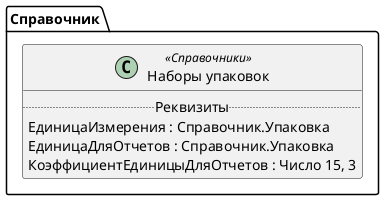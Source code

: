 ﻿@startuml НаборыУпаковок
'!include templates.wsd
'..\include templates.wsd
class Справочник.НаборыУпаковок as "Наборы упаковок" <<Справочники>>
{
..Реквизиты..
ЕдиницаИзмерения : Справочник.Упаковка
ЕдиницаДляОтчетов : Справочник.Упаковка
КоэффициентЕдиницыДляОтчетов : Число 15, 3
}
@enduml
